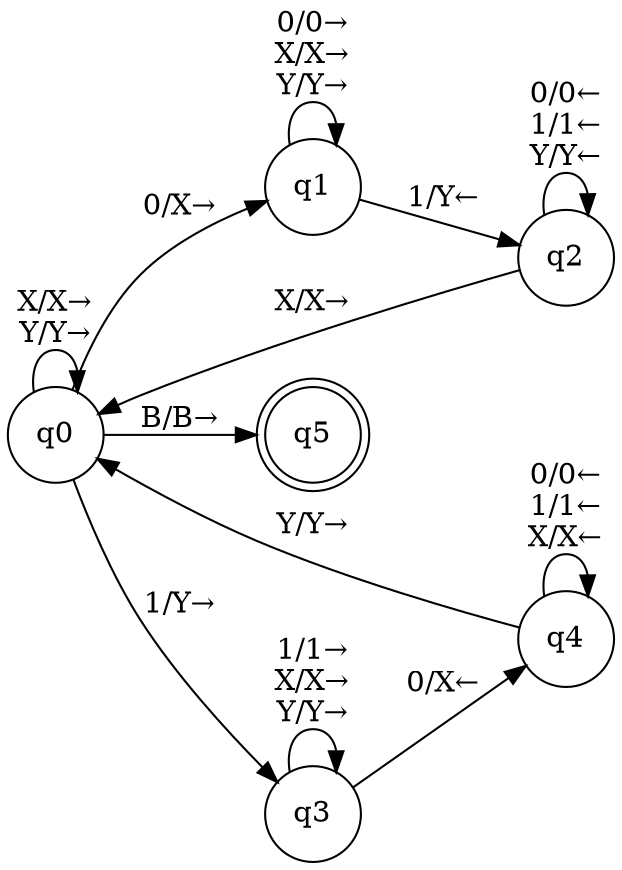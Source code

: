 // Copy/paste the contents of this file to http://webgraphviz.com

digraph TM1 {
    rankdir=LR;

    node [shape = "circle"]; q0 q1 q2 q3 q4;
    node [shape = "doublecircle"]; q5;

    q0 -> q0 [label = "X/X&#x2192;\nY/Y&#x2192;"]
    q0 -> q1 [label = "0/X&#x2192;"]
    q0 -> q3 [label = "1/Y&#x2192;"]
    q0 -> q5 [label = "B/B&#x2192;"]

    q1 -> q1 [label = "0/0&#x2192;\nX/X&#x2192;\nY/Y&#x2192;"]
    q1 -> q2 [label = "1/Y&#x2190;"]

    q2 -> q2 [label = "0/0&#x2190;\n1/1&#x2190;\nY/Y&#x2190;"]
    q2 -> q0 [label = "X/X&#x2192;"]

    q3 -> q3 [label = "1/1&#x2192;\nX/X&#x2192;\nY/Y&#x2192;"]
    q3 -> q4 [label = "0/X&#x2190;"]

    q4 -> q4 [label = "0/0&#x2190;\n1/1&#x2190;\nX/X&#x2190;"]
    q4 -> q0 [label = "Y/Y&#x2192;"]
}

